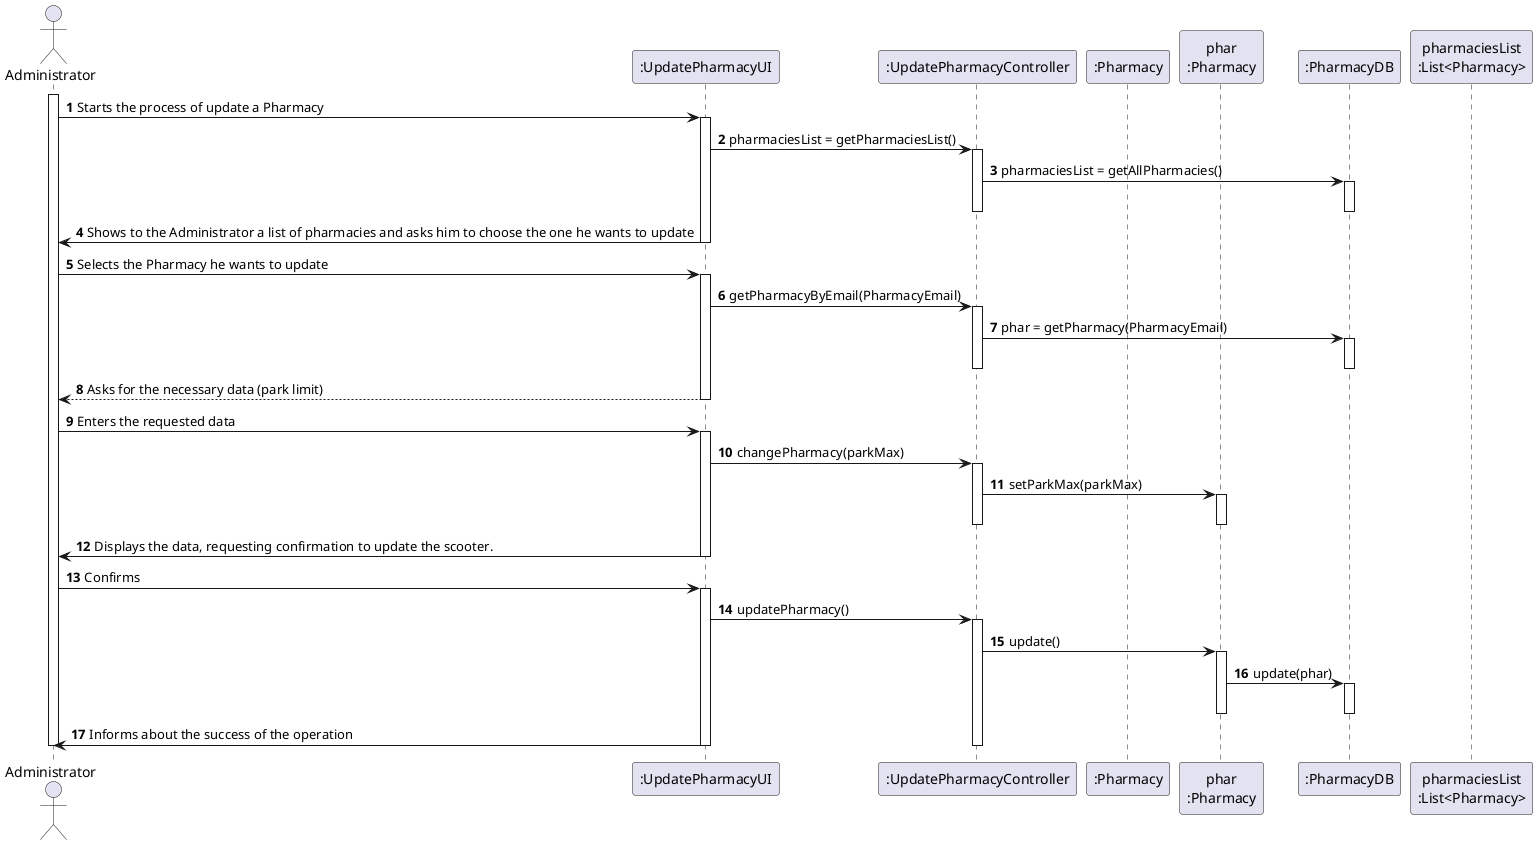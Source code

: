 @startuml
autonumber
'hide footbox
actor "Administrator" as ADM

participant ":UpdatePharmacyUI" as UI
participant ":UpdatePharmacyController" as CTRL
participant ":Pharmacy" as SCOOTER
participant "phar\n:Pharmacy" as PHAR
participant ":PharmacyDB" as PHARDB
participant "pharmaciesList\n:List<Pharmacy>" as LPHAR

activate ADM
ADM -> UI : Starts the process of update a Pharmacy
activate UI

UI -> CTRL : pharmaciesList = getPharmaciesList()
activate CTRL

CTRL -> PHARDB: pharmaciesList = getAllPharmacies()
activate PHARDB
deactivate PHARDB

deactivate CTRL

UI -> ADM : Shows to the Administrator a list of pharmacies and asks him to choose the one he wants to update
deactivate UI

ADM -> UI : Selects the Pharmacy he wants to update
activate UI

UI -> CTRL : getPharmacyByEmail(PharmacyEmail)
activate CTRL

CTRL -> PHARDB: phar = getPharmacy(PharmacyEmail)
activate PHARDB
deactivate PHARDB

deactivate CTRL



deactivate CTRL

UI --> ADM : Asks for the necessary data (park limit)
deactivate UI

ADM -> UI : Enters the requested data
activate UI

UI -> CTRL: changePharmacy(parkMax)
activate CTRL

CTRL -> PHAR : setParkMax(parkMax)
activate PHAR
deactivate PHAR

deactivate CTRL

UI -> ADM:  Displays the data, requesting confirmation to update the scooter.
deactivate CTRL
deactivate UI

ADM -> UI : Confirms
activate UI
UI -> CTRL : updatePharmacy()
activate CTRL

CTRL -> PHAR : update()
activate PHAR

PHAR -> PHARDB : update(phar)
activate PHARDB
deactivate PHARDB
deactivate PHAR

UI -> ADM : Informs about the success of the operation
deactivate CTRL
deactivate UI

deactivate ADM

@enduml
